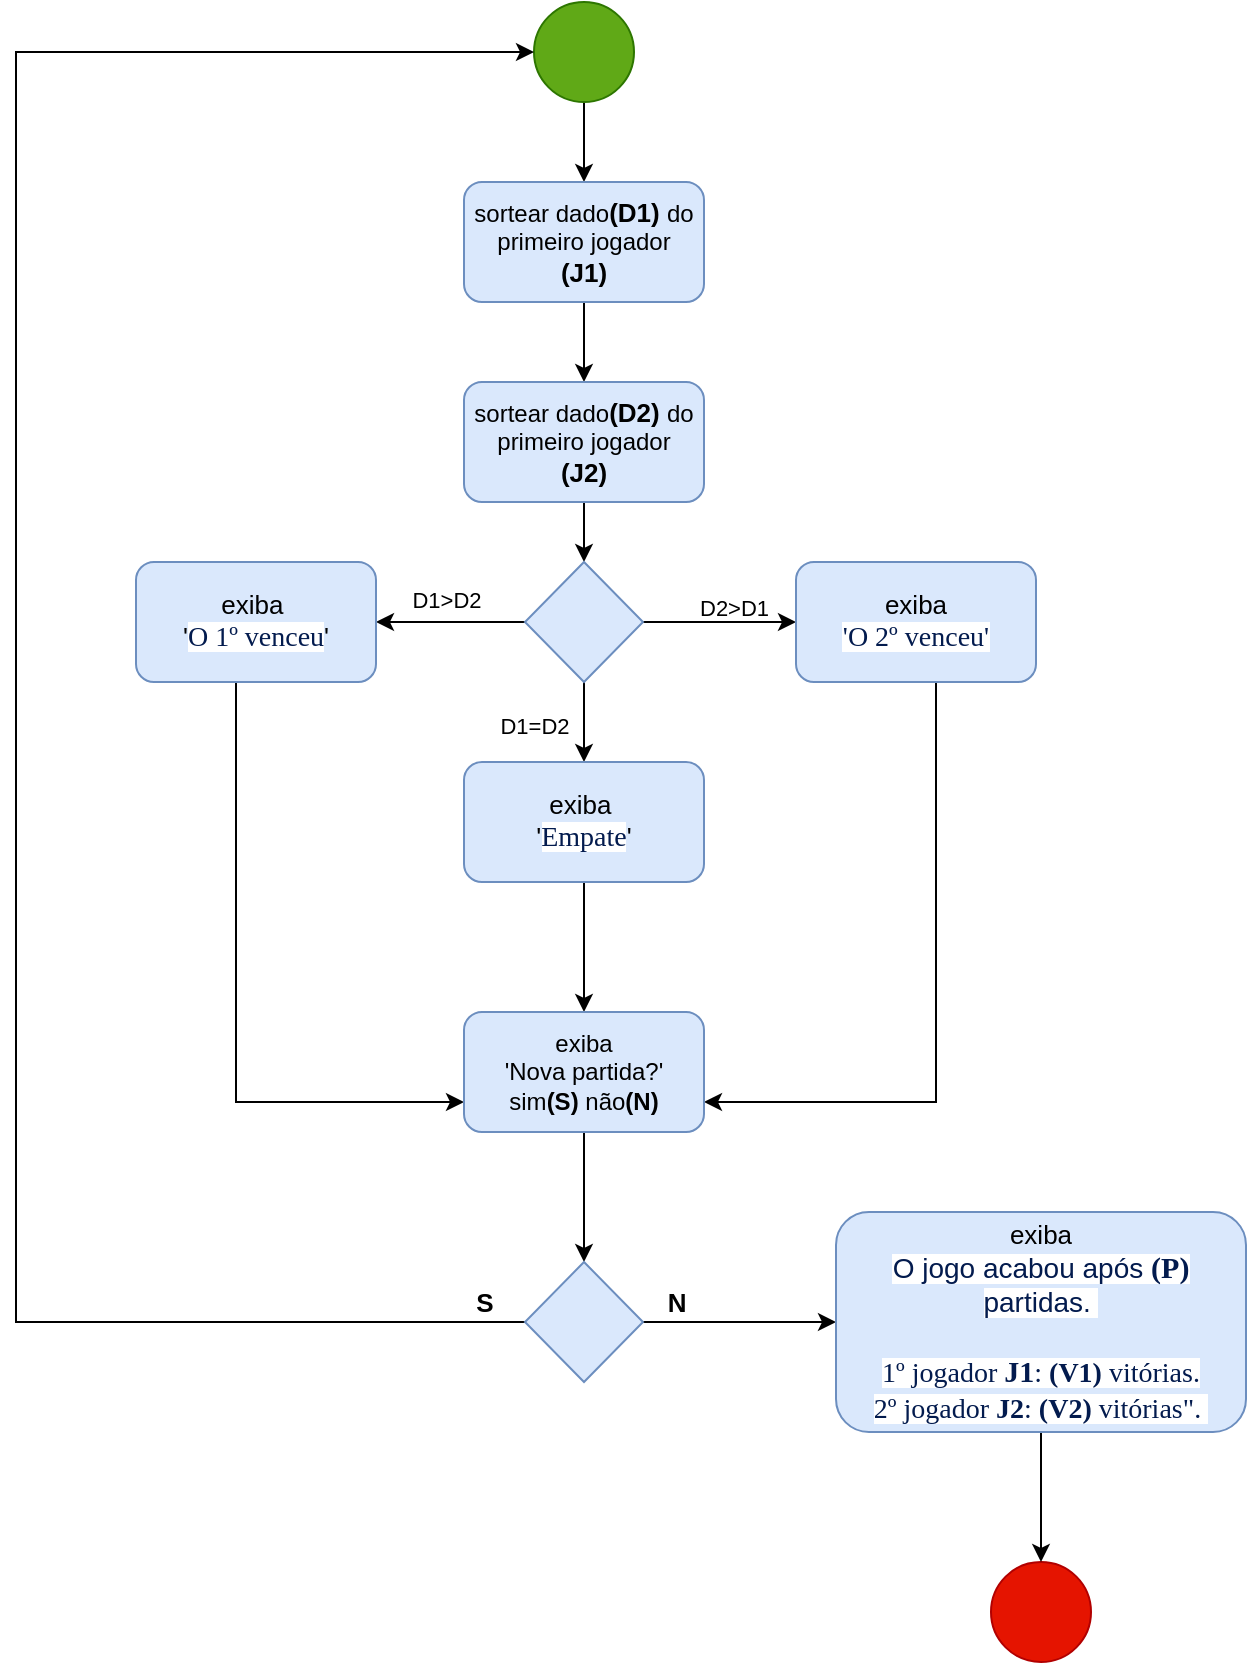 <mxfile version="16.6.6" type="device"><diagram id="lMhBsxCqZZv6Qz6v4zKV" name="Page-1"><mxGraphModel dx="942" dy="582" grid="1" gridSize="10" guides="1" tooltips="1" connect="1" arrows="1" fold="1" page="1" pageScale="1" pageWidth="827" pageHeight="1169" math="0" shadow="0"><root><mxCell id="0"/><mxCell id="1" parent="0"/><mxCell id="UReV3QCerlggnSAsSW_Z-3" style="edgeStyle=orthogonalEdgeStyle;rounded=0;orthogonalLoop=1;jettySize=auto;html=1;entryX=0.5;entryY=0;entryDx=0;entryDy=0;" edge="1" parent="1" source="UReV3QCerlggnSAsSW_Z-1" target="UReV3QCerlggnSAsSW_Z-2"><mxGeometry relative="1" as="geometry"/></mxCell><mxCell id="UReV3QCerlggnSAsSW_Z-1" value="" style="ellipse;whiteSpace=wrap;html=1;aspect=fixed;fillColor=#60a917;fontColor=#ffffff;strokeColor=#2D7600;" vertex="1" parent="1"><mxGeometry x="389" y="50" width="50" height="50" as="geometry"/></mxCell><mxCell id="UReV3QCerlggnSAsSW_Z-5" style="edgeStyle=orthogonalEdgeStyle;rounded=0;orthogonalLoop=1;jettySize=auto;html=1;entryX=0.5;entryY=0;entryDx=0;entryDy=0;" edge="1" parent="1" source="UReV3QCerlggnSAsSW_Z-2" target="UReV3QCerlggnSAsSW_Z-4"><mxGeometry relative="1" as="geometry"/></mxCell><mxCell id="UReV3QCerlggnSAsSW_Z-2" value="sortear dado&lt;font style=&quot;font-size: 13px&quot;&gt;&lt;b&gt;(D1)&lt;/b&gt; &lt;/font&gt;do primeiro jogador&lt;br&gt;&lt;b&gt;&lt;font style=&quot;font-size: 13px&quot;&gt;(J1)&lt;/font&gt;&lt;/b&gt;" style="rounded=1;whiteSpace=wrap;html=1;fillColor=#dae8fc;strokeColor=#6c8ebf;" vertex="1" parent="1"><mxGeometry x="354" y="140" width="120" height="60" as="geometry"/></mxCell><mxCell id="UReV3QCerlggnSAsSW_Z-7" value="" style="edgeStyle=orthogonalEdgeStyle;rounded=0;orthogonalLoop=1;jettySize=auto;html=1;fontSize=13;" edge="1" parent="1" source="UReV3QCerlggnSAsSW_Z-4" target="UReV3QCerlggnSAsSW_Z-6"><mxGeometry relative="1" as="geometry"/></mxCell><mxCell id="UReV3QCerlggnSAsSW_Z-4" value="sortear dado&lt;b&gt;&lt;font style=&quot;font-size: 13px&quot;&gt;(D2) &lt;/font&gt;&lt;/b&gt;do primeiro jogador&lt;br&gt;&lt;b&gt;&lt;font style=&quot;font-size: 13px&quot;&gt;(J2)&lt;/font&gt;&lt;/b&gt;" style="rounded=1;whiteSpace=wrap;html=1;fillColor=#dae8fc;strokeColor=#6c8ebf;" vertex="1" parent="1"><mxGeometry x="354" y="240" width="120" height="60" as="geometry"/></mxCell><mxCell id="UReV3QCerlggnSAsSW_Z-11" style="edgeStyle=orthogonalEdgeStyle;rounded=0;orthogonalLoop=1;jettySize=auto;html=1;entryX=1;entryY=0.5;entryDx=0;entryDy=0;fontSize=13;" edge="1" parent="1" source="UReV3QCerlggnSAsSW_Z-6" target="UReV3QCerlggnSAsSW_Z-8"><mxGeometry relative="1" as="geometry"/></mxCell><mxCell id="UReV3QCerlggnSAsSW_Z-12" style="edgeStyle=orthogonalEdgeStyle;rounded=0;orthogonalLoop=1;jettySize=auto;html=1;entryX=0;entryY=0.5;entryDx=0;entryDy=0;fontSize=13;" edge="1" parent="1" source="UReV3QCerlggnSAsSW_Z-6" target="UReV3QCerlggnSAsSW_Z-10"><mxGeometry relative="1" as="geometry"/></mxCell><mxCell id="UReV3QCerlggnSAsSW_Z-13" style="edgeStyle=orthogonalEdgeStyle;rounded=0;orthogonalLoop=1;jettySize=auto;html=1;entryX=0.5;entryY=0;entryDx=0;entryDy=0;fontSize=13;" edge="1" parent="1" source="UReV3QCerlggnSAsSW_Z-6" target="UReV3QCerlggnSAsSW_Z-9"><mxGeometry relative="1" as="geometry"/></mxCell><mxCell id="UReV3QCerlggnSAsSW_Z-6" value="" style="rhombus;whiteSpace=wrap;html=1;fontSize=13;fillColor=#dae8fc;strokeColor=#6c8ebf;" vertex="1" parent="1"><mxGeometry x="384.5" y="330" width="59" height="60" as="geometry"/></mxCell><mxCell id="UReV3QCerlggnSAsSW_Z-20" style="edgeStyle=orthogonalEdgeStyle;rounded=0;orthogonalLoop=1;jettySize=auto;html=1;entryX=0;entryY=0.75;entryDx=0;entryDy=0;fontSize=12;" edge="1" parent="1" source="UReV3QCerlggnSAsSW_Z-8" target="UReV3QCerlggnSAsSW_Z-19"><mxGeometry relative="1" as="geometry"><Array as="points"><mxPoint x="240" y="600"/></Array></mxGeometry></mxCell><mxCell id="UReV3QCerlggnSAsSW_Z-8" value="exiba&amp;nbsp;&lt;br&gt;'&lt;span style=&quot;color: rgb(3 , 27 , 78) ; font-family: &amp;#34;exo 2&amp;#34; , &amp;#34;barlow&amp;#34; ; font-size: 14px ; text-align: left ; background-color: rgb(255 , 255 , 255)&quot;&gt;O 1º venceu&lt;/span&gt;'" style="rounded=1;whiteSpace=wrap;html=1;fontSize=13;fillColor=#dae8fc;strokeColor=#6c8ebf;" vertex="1" parent="1"><mxGeometry x="190" y="330" width="120" height="60" as="geometry"/></mxCell><mxCell id="UReV3QCerlggnSAsSW_Z-22" style="edgeStyle=orthogonalEdgeStyle;rounded=0;orthogonalLoop=1;jettySize=auto;html=1;entryX=0.5;entryY=0;entryDx=0;entryDy=0;fontSize=12;" edge="1" parent="1" source="UReV3QCerlggnSAsSW_Z-9" target="UReV3QCerlggnSAsSW_Z-19"><mxGeometry relative="1" as="geometry"/></mxCell><mxCell id="UReV3QCerlggnSAsSW_Z-9" value="exiba&amp;nbsp;&lt;br&gt;'&lt;span style=&quot;color: rgb(3 , 27 , 78) ; font-family: &amp;#34;exo 2&amp;#34; , &amp;#34;barlow&amp;#34; ; font-size: 14px ; text-align: left ; background-color: rgb(255 , 255 , 255)&quot;&gt;Empate&lt;/span&gt;'" style="rounded=1;whiteSpace=wrap;html=1;fontSize=13;fillColor=#dae8fc;strokeColor=#6c8ebf;" vertex="1" parent="1"><mxGeometry x="354" y="430" width="120" height="60" as="geometry"/></mxCell><mxCell id="UReV3QCerlggnSAsSW_Z-23" style="edgeStyle=orthogonalEdgeStyle;rounded=0;orthogonalLoop=1;jettySize=auto;html=1;entryX=1;entryY=0.75;entryDx=0;entryDy=0;fontSize=12;" edge="1" parent="1" source="UReV3QCerlggnSAsSW_Z-10" target="UReV3QCerlggnSAsSW_Z-19"><mxGeometry relative="1" as="geometry"><Array as="points"><mxPoint x="590" y="600"/></Array></mxGeometry></mxCell><mxCell id="UReV3QCerlggnSAsSW_Z-10" value="exiba&lt;br&gt;&lt;span style=&quot;color: rgb(3 , 27 , 78) ; font-family: &amp;#34;exo 2&amp;#34; , &amp;#34;barlow&amp;#34; ; font-size: 14px ; text-align: left ; background-color: rgb(255 , 255 , 255)&quot;&gt;'O 2º venceu'&lt;/span&gt;" style="rounded=1;whiteSpace=wrap;html=1;fontSize=13;fillColor=#dae8fc;strokeColor=#6c8ebf;" vertex="1" parent="1"><mxGeometry x="520" y="330" width="120" height="60" as="geometry"/></mxCell><mxCell id="UReV3QCerlggnSAsSW_Z-14" value="&lt;font style=&quot;font-size: 11px&quot;&gt;&lt;br&gt;D1&amp;gt;D2&lt;/font&gt;" style="text;html=1;align=center;verticalAlign=middle;resizable=0;points=[];autosize=1;strokeColor=none;fillColor=none;fontSize=13;" vertex="1" parent="1"><mxGeometry x="320" y="320" width="50" height="40" as="geometry"/></mxCell><mxCell id="UReV3QCerlggnSAsSW_Z-15" value="D2&amp;gt;D1" style="text;whiteSpace=wrap;html=1;fontSize=11;" vertex="1" parent="1"><mxGeometry x="470" y="340" width="60" height="40" as="geometry"/></mxCell><mxCell id="UReV3QCerlggnSAsSW_Z-16" value="&lt;br&gt;D1=D2" style="text;html=1;align=center;verticalAlign=middle;resizable=0;points=[];autosize=1;strokeColor=none;fillColor=none;fontSize=11;" vertex="1" parent="1"><mxGeometry x="364" y="390" width="50" height="30" as="geometry"/></mxCell><mxCell id="UReV3QCerlggnSAsSW_Z-25" style="edgeStyle=orthogonalEdgeStyle;rounded=0;orthogonalLoop=1;jettySize=auto;html=1;entryX=0.5;entryY=0;entryDx=0;entryDy=0;fontSize=12;" edge="1" parent="1" source="UReV3QCerlggnSAsSW_Z-19" target="UReV3QCerlggnSAsSW_Z-24"><mxGeometry relative="1" as="geometry"/></mxCell><mxCell id="UReV3QCerlggnSAsSW_Z-19" value="&lt;font style=&quot;font-size: 12px&quot;&gt;exiba&lt;br&gt;'Nova partida?'&lt;br&gt;sim&lt;b&gt;(S)&lt;/b&gt; não&lt;b&gt;(N)&lt;/b&gt;&lt;br&gt;&lt;/font&gt;" style="rounded=1;whiteSpace=wrap;html=1;fontSize=11;fillColor=#dae8fc;strokeColor=#6c8ebf;" vertex="1" parent="1"><mxGeometry x="354" y="555" width="120" height="60" as="geometry"/></mxCell><mxCell id="UReV3QCerlggnSAsSW_Z-26" style="edgeStyle=orthogonalEdgeStyle;rounded=0;orthogonalLoop=1;jettySize=auto;html=1;fontSize=12;entryX=0;entryY=0.5;entryDx=0;entryDy=0;" edge="1" parent="1" source="UReV3QCerlggnSAsSW_Z-24" target="UReV3QCerlggnSAsSW_Z-1"><mxGeometry relative="1" as="geometry"><mxPoint x="130" y="370" as="targetPoint"/><Array as="points"><mxPoint x="130" y="710"/><mxPoint x="130" y="75"/></Array></mxGeometry></mxCell><mxCell id="UReV3QCerlggnSAsSW_Z-30" style="edgeStyle=orthogonalEdgeStyle;rounded=0;orthogonalLoop=1;jettySize=auto;html=1;entryX=0;entryY=0.5;entryDx=0;entryDy=0;fontSize=13;" edge="1" parent="1" source="UReV3QCerlggnSAsSW_Z-24" target="UReV3QCerlggnSAsSW_Z-29"><mxGeometry relative="1" as="geometry"/></mxCell><mxCell id="UReV3QCerlggnSAsSW_Z-24" value="" style="rhombus;whiteSpace=wrap;html=1;fontSize=13;fillColor=#dae8fc;strokeColor=#6c8ebf;" vertex="1" parent="1"><mxGeometry x="384.5" y="680" width="59" height="60" as="geometry"/></mxCell><mxCell id="UReV3QCerlggnSAsSW_Z-27" value="&lt;b&gt;&lt;font style=&quot;font-size: 13px&quot;&gt;S&lt;/font&gt;&lt;/b&gt;" style="text;html=1;align=center;verticalAlign=middle;resizable=0;points=[];autosize=1;strokeColor=none;fillColor=none;fontSize=12;" vertex="1" parent="1"><mxGeometry x="354" y="690" width="20" height="20" as="geometry"/></mxCell><mxCell id="UReV3QCerlggnSAsSW_Z-28" value="" style="ellipse;whiteSpace=wrap;html=1;aspect=fixed;fillColor=#e51400;fontColor=#ffffff;strokeColor=#B20000;" vertex="1" parent="1"><mxGeometry x="617.5" y="830" width="50" height="50" as="geometry"/></mxCell><mxCell id="UReV3QCerlggnSAsSW_Z-33" style="edgeStyle=orthogonalEdgeStyle;rounded=0;orthogonalLoop=1;jettySize=auto;html=1;entryX=0.5;entryY=0;entryDx=0;entryDy=0;fontSize=14;" edge="1" parent="1" source="UReV3QCerlggnSAsSW_Z-29" target="UReV3QCerlggnSAsSW_Z-28"><mxGeometry relative="1" as="geometry"/></mxCell><mxCell id="UReV3QCerlggnSAsSW_Z-29" value="exiba&lt;br&gt;&lt;span style=&quot;text-align: left ; background-color: rgb(255 , 255 , 255)&quot;&gt;&lt;font color=&quot;#031b4e&quot; face=&quot;exo 2, barlow&quot;&gt;&lt;span style=&quot;font-size: 14px&quot;&gt;O jogo acabou após&amp;nbsp;&lt;/span&gt;&lt;/font&gt;&lt;b style=&quot;color: rgb(3 , 27 , 78) ; font-family: &amp;#34;exo 2&amp;#34; , &amp;#34;barlow&amp;#34;&quot;&gt;&lt;font style=&quot;font-size: 15px&quot;&gt;(P)&lt;/font&gt;&lt;/b&gt;&lt;font color=&quot;#031b4e&quot; face=&quot;exo 2, barlow&quot;&gt;&lt;span style=&quot;font-size: 14px&quot;&gt; partidas.&amp;nbsp;&lt;br&gt;&lt;br&gt;&lt;/span&gt;&lt;/font&gt;&lt;/span&gt;&lt;span style=&quot;color: rgb(3 , 27 , 78) ; font-family: &amp;#34;exo 2&amp;#34; , &amp;#34;barlow&amp;#34; ; text-align: left ; background-color: rgb(255 , 255 , 255)&quot;&gt;&lt;span style=&quot;font-size: 14px&quot;&gt;1º jogador &lt;/span&gt;&lt;b&gt;&lt;font style=&quot;font-size: 15px&quot;&gt;J1&lt;/font&gt;&lt;/b&gt;&lt;span style=&quot;font-size: 14px&quot;&gt;: &lt;b&gt;(V1)&lt;/b&gt; vitórias. &lt;br&gt;2º jogador &lt;/span&gt;&lt;font size=&quot;1&quot;&gt;&lt;b style=&quot;font-size: 14px&quot;&gt;J2&lt;/b&gt;&lt;/font&gt;&lt;span style=&quot;font-size: 14px&quot;&gt;: &lt;b&gt;(V2)&lt;/b&gt; vitórias&quot;.&amp;nbsp;&lt;/span&gt;&lt;/span&gt;&lt;span style=&quot;text-align: left ; background-color: rgb(255 , 255 , 255)&quot;&gt;&lt;font color=&quot;#031b4e&quot; face=&quot;exo 2, barlow&quot;&gt;&lt;span style=&quot;font-size: 14px&quot;&gt;&lt;br&gt;&lt;/span&gt;&lt;/font&gt;&lt;/span&gt;" style="rounded=1;whiteSpace=wrap;html=1;fontSize=13;fillColor=#dae8fc;strokeColor=#6c8ebf;" vertex="1" parent="1"><mxGeometry x="540" y="655" width="205" height="110" as="geometry"/></mxCell><mxCell id="UReV3QCerlggnSAsSW_Z-31" value="&lt;b&gt;N&lt;/b&gt;" style="text;html=1;align=center;verticalAlign=middle;resizable=0;points=[];autosize=1;strokeColor=none;fillColor=none;fontSize=13;" vertex="1" parent="1"><mxGeometry x="450" y="690" width="20" height="20" as="geometry"/></mxCell></root></mxGraphModel></diagram></mxfile>